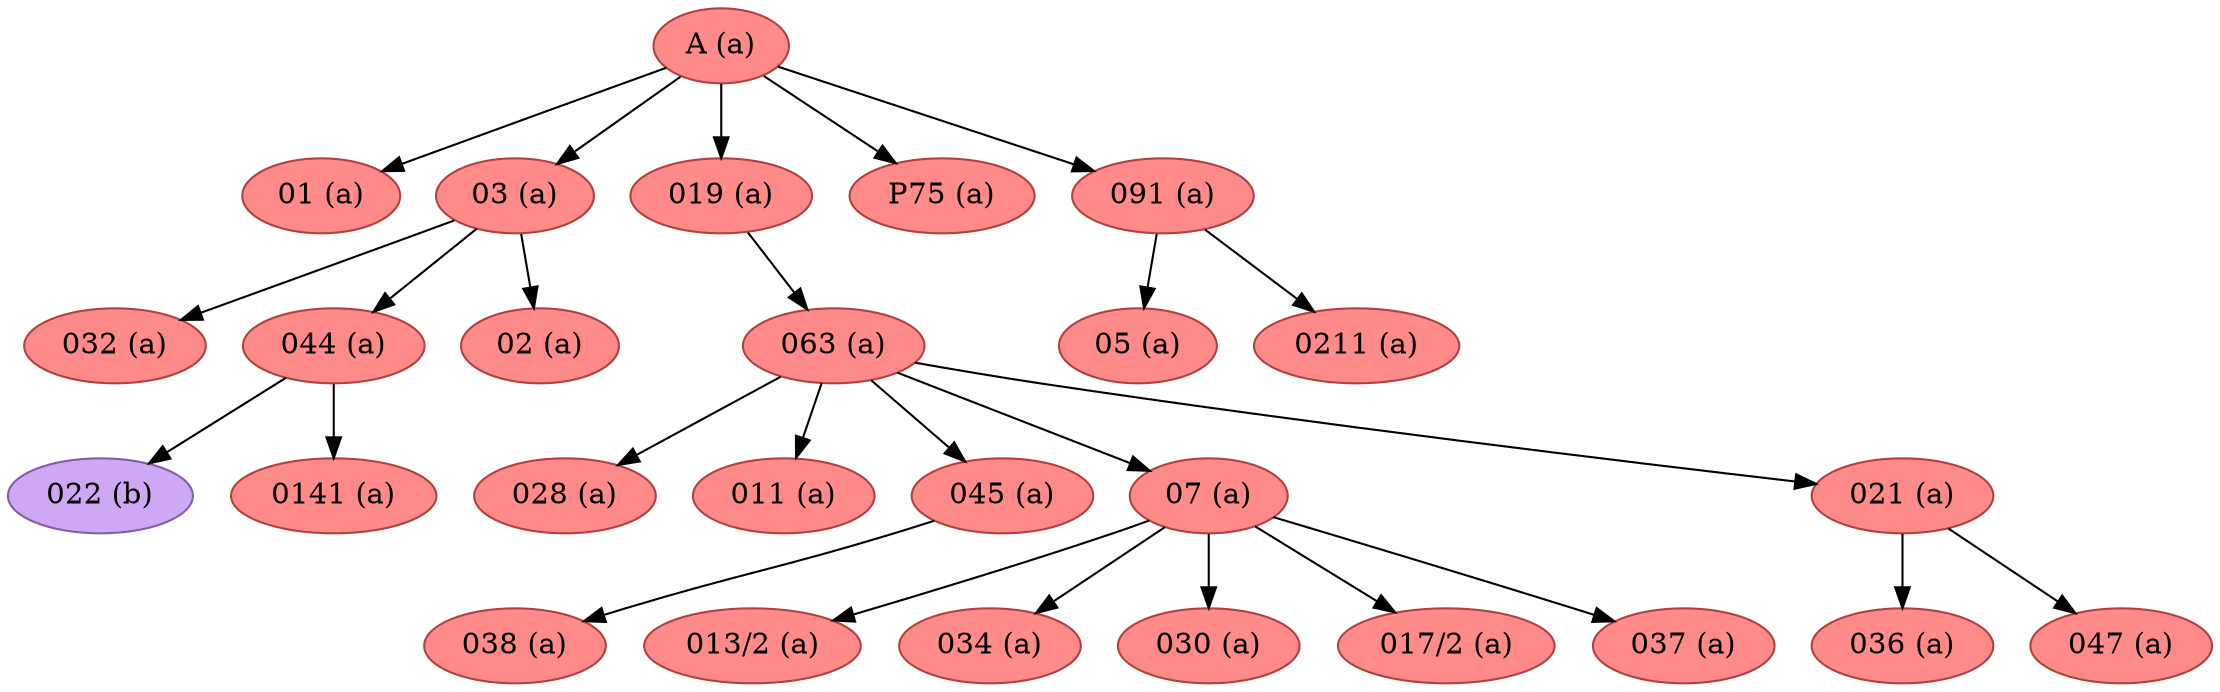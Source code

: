 strict digraph G {
"038 (a)" [fillcolor="#FF8A8A", color="#b43f3f", style=filled];
"032 (a)" [fillcolor="#FF8A8A", color="#b43f3f", style=filled];
"063 (a)" [fillcolor="#FF8A8A", color="#b43f3f", style=filled];
"05 (a)" [fillcolor="#FF8A8A", color="#b43f3f", style=filled];
"028 (a)" [fillcolor="#FF8A8A", color="#b43f3f", style=filled];
"01 (a)" [fillcolor="#FF8A8A", color="#b43f3f", style=filled];
"022 (b)" [fillcolor="#CEA8F4", color="#835da9", style=filled];
"03 (a)" [fillcolor="#FF8A8A", color="#b43f3f", style=filled];
"013/2 (a)" [fillcolor="#FF8A8A", color="#b43f3f", style=filled];
"044 (a)" [fillcolor="#FF8A8A", color="#b43f3f", style=filled];
"0141 (a)" [fillcolor="#FF8A8A", color="#b43f3f", style=filled];
"02 (a)" [fillcolor="#FF8A8A", color="#b43f3f", style=filled];
"019 (a)" [fillcolor="#FF8A8A", color="#b43f3f", style=filled];
"P75 (a)" [fillcolor="#FF8A8A", color="#b43f3f", style=filled];
"0211 (a)" [fillcolor="#FF8A8A", color="#b43f3f", style=filled];
"034 (a)" [fillcolor="#FF8A8A", color="#b43f3f", style=filled];
"036 (a)" [fillcolor="#FF8A8A", color="#b43f3f", style=filled];
"011 (a)" [fillcolor="#FF8A8A", color="#b43f3f", style=filled];
"047 (a)" [fillcolor="#FF8A8A", color="#b43f3f", style=filled];
"045 (a)" [fillcolor="#FF8A8A", color="#b43f3f", style=filled];
"030 (a)" [fillcolor="#FF8A8A", color="#b43f3f", style=filled];
"091 (a)" [fillcolor="#FF8A8A", color="#b43f3f", style=filled];
"07 (a)" [fillcolor="#FF8A8A", color="#b43f3f", style=filled];
"017/2 (a)" [fillcolor="#FF8A8A", color="#b43f3f", style=filled];
"037 (a)" [fillcolor="#FF8A8A", color="#b43f3f", style=filled];
"A (a)" [fillcolor="#FF8A8A", color="#b43f3f", style=filled];
"021 (a)" [fillcolor="#FF8A8A", color="#b43f3f", style=filled];
"063 (a)" -> "028 (a)";
"063 (a)" -> "07 (a)";
"063 (a)" -> "045 (a)";
"063 (a)" -> "011 (a)";
"063 (a)" -> "021 (a)";
"03 (a)" -> "032 (a)";
"03 (a)" -> "044 (a)";
"03 (a)" -> "02 (a)";
"044 (a)" -> "022 (b)";
"044 (a)" -> "0141 (a)";
"019 (a)" -> "063 (a)";
"045 (a)" -> "038 (a)";
"091 (a)" -> "05 (a)";
"091 (a)" -> "0211 (a)";
"07 (a)" -> "034 (a)";
"07 (a)" -> "017/2 (a)";
"07 (a)" -> "037 (a)";
"07 (a)" -> "030 (a)";
"07 (a)" -> "013/2 (a)";
"A (a)" -> "P75 (a)";
"A (a)" -> "019 (a)";
"A (a)" -> "01 (a)";
"A (a)" -> "03 (a)";
"A (a)" -> "091 (a)";
"021 (a)" -> "036 (a)";
"021 (a)" -> "047 (a)";
}
